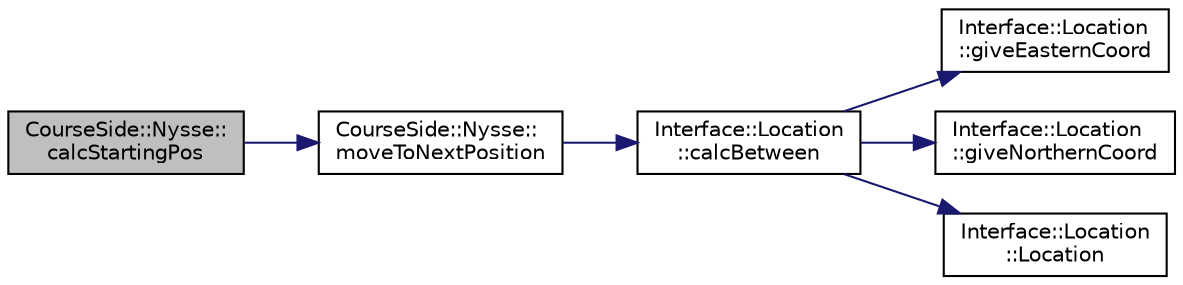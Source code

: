 digraph "CourseSide::Nysse::calcStartingPos"
{
 // LATEX_PDF_SIZE
  edge [fontname="Helvetica",fontsize="10",labelfontname="Helvetica",labelfontsize="10"];
  node [fontname="Helvetica",fontsize="10",shape=record];
  rankdir="LR";
  Node1 [label="CourseSide::Nysse::\lcalcStartingPos",height=0.2,width=0.4,color="black", fillcolor="grey75", style="filled", fontcolor="black",tooltip=" "];
  Node1 -> Node2 [color="midnightblue",fontsize="10",style="solid",fontname="Helvetica"];
  Node2 [label="CourseSide::Nysse::\lmoveToNextPosition",height=0.2,width=0.4,color="black", fillcolor="white", style="filled",URL="$class_course_side_1_1_nysse.html#a9c0859c491ee3ccaf7b9350c9448d0c5",tooltip=" "];
  Node2 -> Node3 [color="midnightblue",fontsize="10",style="solid",fontname="Helvetica"];
  Node3 [label="Interface::Location\l::calcBetween",height=0.2,width=0.4,color="black", fillcolor="white", style="filled",URL="$class_interface_1_1_location.html#a1bd79f247bb7783c57ece45c6065c537",tooltip="calcBetween calculates wanted position between two locations."];
  Node3 -> Node4 [color="midnightblue",fontsize="10",style="solid",fontname="Helvetica"];
  Node4 [label="Interface::Location\l::giveEasternCoord",height=0.2,width=0.4,color="black", fillcolor="white", style="filled",URL="$class_interface_1_1_location.html#ad3f5fd16f14aae62f2dd20f5fde1804d",tooltip="giveEasternCoord returns the location of the eastern coordinate from map grid."];
  Node3 -> Node5 [color="midnightblue",fontsize="10",style="solid",fontname="Helvetica"];
  Node5 [label="Interface::Location\l::giveNorthernCoord",height=0.2,width=0.4,color="black", fillcolor="white", style="filled",URL="$class_interface_1_1_location.html#af17690bb42890e10529389a6bdce6991",tooltip="giveNorthernCoord returns the location of the northern coordinate from map grid."];
  Node3 -> Node6 [color="midnightblue",fontsize="10",style="solid",fontname="Helvetica"];
  Node6 [label="Interface::Location\l::Location",height=0.2,width=0.4,color="black", fillcolor="white", style="filled",URL="$class_interface_1_1_location.html#ad46bb78e1bc5de791d4e77c9f46453d4",tooltip="Default constructor."];
}
